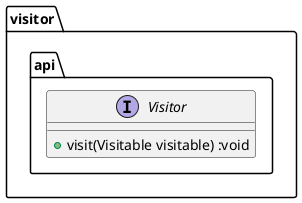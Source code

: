 @startuml

package visitor.api{
interface visitor.api.Visitor {
        + visit(Visitable visitable) :void
    }
}

@enduml